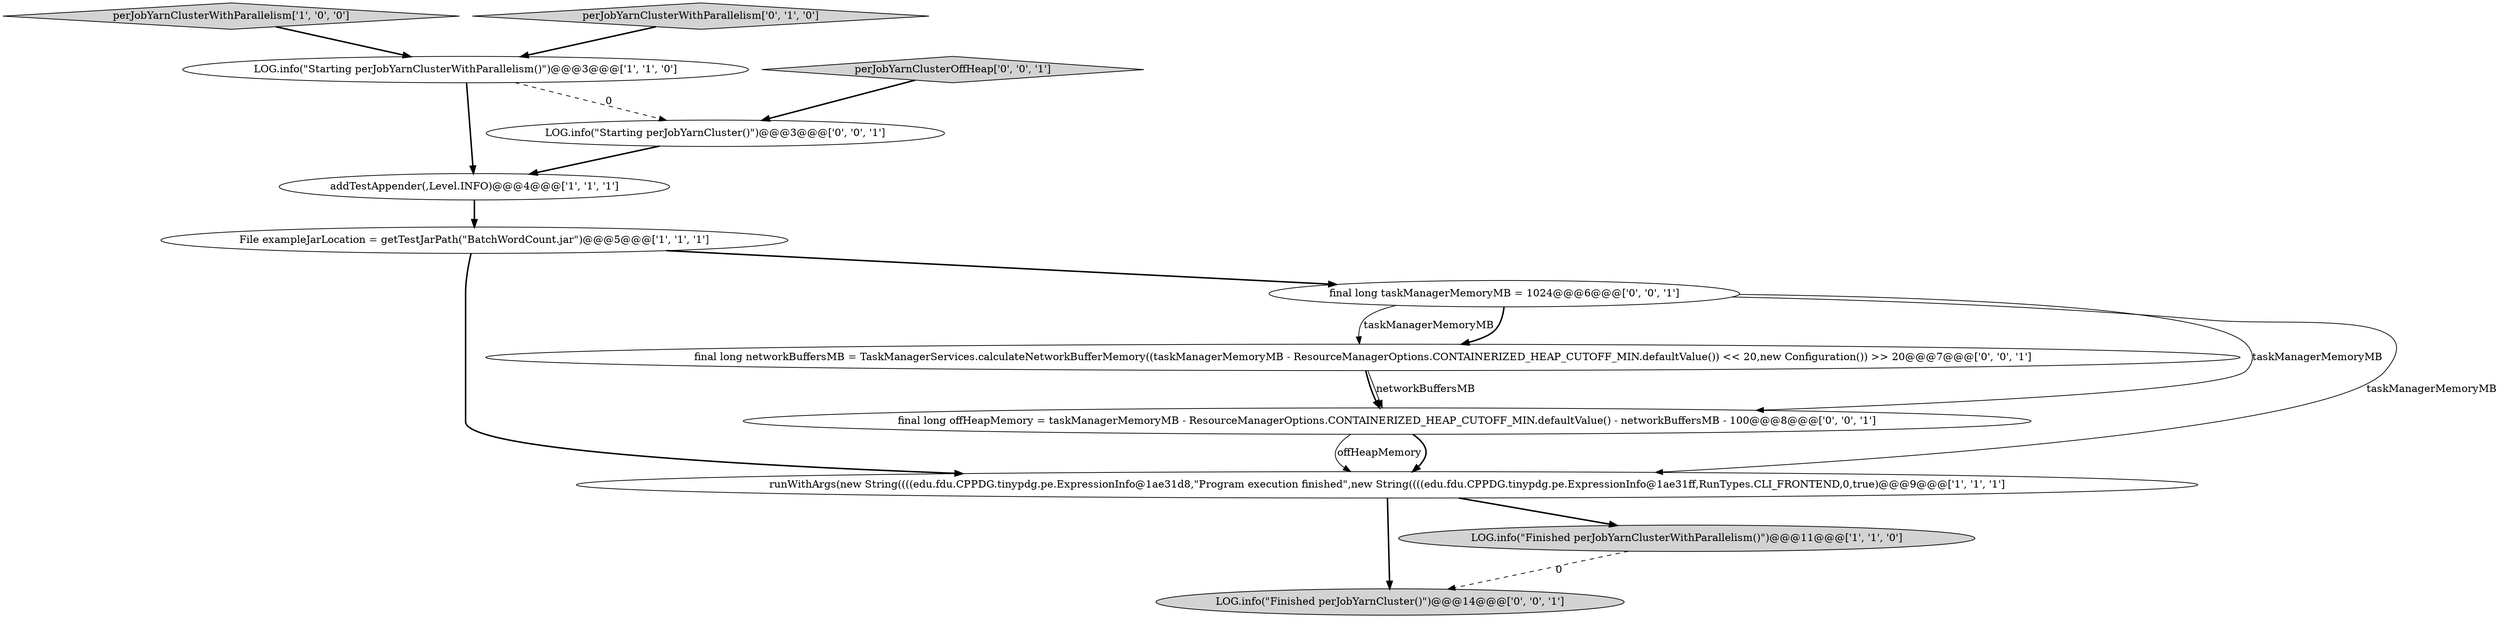 digraph {
2 [style = filled, label = "runWithArgs(new String((((edu.fdu.CPPDG.tinypdg.pe.ExpressionInfo@1ae31d8,\"Program execution finished\",new String((((edu.fdu.CPPDG.tinypdg.pe.ExpressionInfo@1ae31ff,RunTypes.CLI_FRONTEND,0,true)@@@9@@@['1', '1', '1']", fillcolor = white, shape = ellipse image = "AAA0AAABBB1BBB"];
9 [style = filled, label = "final long networkBuffersMB = TaskManagerServices.calculateNetworkBufferMemory((taskManagerMemoryMB - ResourceManagerOptions.CONTAINERIZED_HEAP_CUTOFF_MIN.defaultValue()) << 20,new Configuration()) >> 20@@@7@@@['0', '0', '1']", fillcolor = white, shape = ellipse image = "AAA0AAABBB3BBB"];
7 [style = filled, label = "LOG.info(\"Starting perJobYarnCluster()\")@@@3@@@['0', '0', '1']", fillcolor = white, shape = ellipse image = "AAA0AAABBB3BBB"];
3 [style = filled, label = "perJobYarnClusterWithParallelism['1', '0', '0']", fillcolor = lightgray, shape = diamond image = "AAA0AAABBB1BBB"];
11 [style = filled, label = "LOG.info(\"Finished perJobYarnCluster()\")@@@14@@@['0', '0', '1']", fillcolor = lightgray, shape = ellipse image = "AAA0AAABBB3BBB"];
4 [style = filled, label = "LOG.info(\"Starting perJobYarnClusterWithParallelism()\")@@@3@@@['1', '1', '0']", fillcolor = white, shape = ellipse image = "AAA0AAABBB1BBB"];
10 [style = filled, label = "perJobYarnClusterOffHeap['0', '0', '1']", fillcolor = lightgray, shape = diamond image = "AAA0AAABBB3BBB"];
8 [style = filled, label = "final long taskManagerMemoryMB = 1024@@@6@@@['0', '0', '1']", fillcolor = white, shape = ellipse image = "AAA0AAABBB3BBB"];
0 [style = filled, label = "addTestAppender(,Level.INFO)@@@4@@@['1', '1', '1']", fillcolor = white, shape = ellipse image = "AAA0AAABBB1BBB"];
5 [style = filled, label = "File exampleJarLocation = getTestJarPath(\"BatchWordCount.jar\")@@@5@@@['1', '1', '1']", fillcolor = white, shape = ellipse image = "AAA0AAABBB1BBB"];
1 [style = filled, label = "LOG.info(\"Finished perJobYarnClusterWithParallelism()\")@@@11@@@['1', '1', '0']", fillcolor = lightgray, shape = ellipse image = "AAA0AAABBB1BBB"];
6 [style = filled, label = "perJobYarnClusterWithParallelism['0', '1', '0']", fillcolor = lightgray, shape = diamond image = "AAA0AAABBB2BBB"];
12 [style = filled, label = "final long offHeapMemory = taskManagerMemoryMB - ResourceManagerOptions.CONTAINERIZED_HEAP_CUTOFF_MIN.defaultValue() - networkBuffersMB - 100@@@8@@@['0', '0', '1']", fillcolor = white, shape = ellipse image = "AAA0AAABBB3BBB"];
8->9 [style = solid, label="taskManagerMemoryMB"];
8->2 [style = solid, label="taskManagerMemoryMB"];
6->4 [style = bold, label=""];
5->8 [style = bold, label=""];
5->2 [style = bold, label=""];
12->2 [style = bold, label=""];
7->0 [style = bold, label=""];
9->12 [style = bold, label=""];
12->2 [style = solid, label="offHeapMemory"];
8->12 [style = solid, label="taskManagerMemoryMB"];
4->7 [style = dashed, label="0"];
3->4 [style = bold, label=""];
10->7 [style = bold, label=""];
2->1 [style = bold, label=""];
2->11 [style = bold, label=""];
9->12 [style = solid, label="networkBuffersMB"];
1->11 [style = dashed, label="0"];
4->0 [style = bold, label=""];
0->5 [style = bold, label=""];
8->9 [style = bold, label=""];
}
